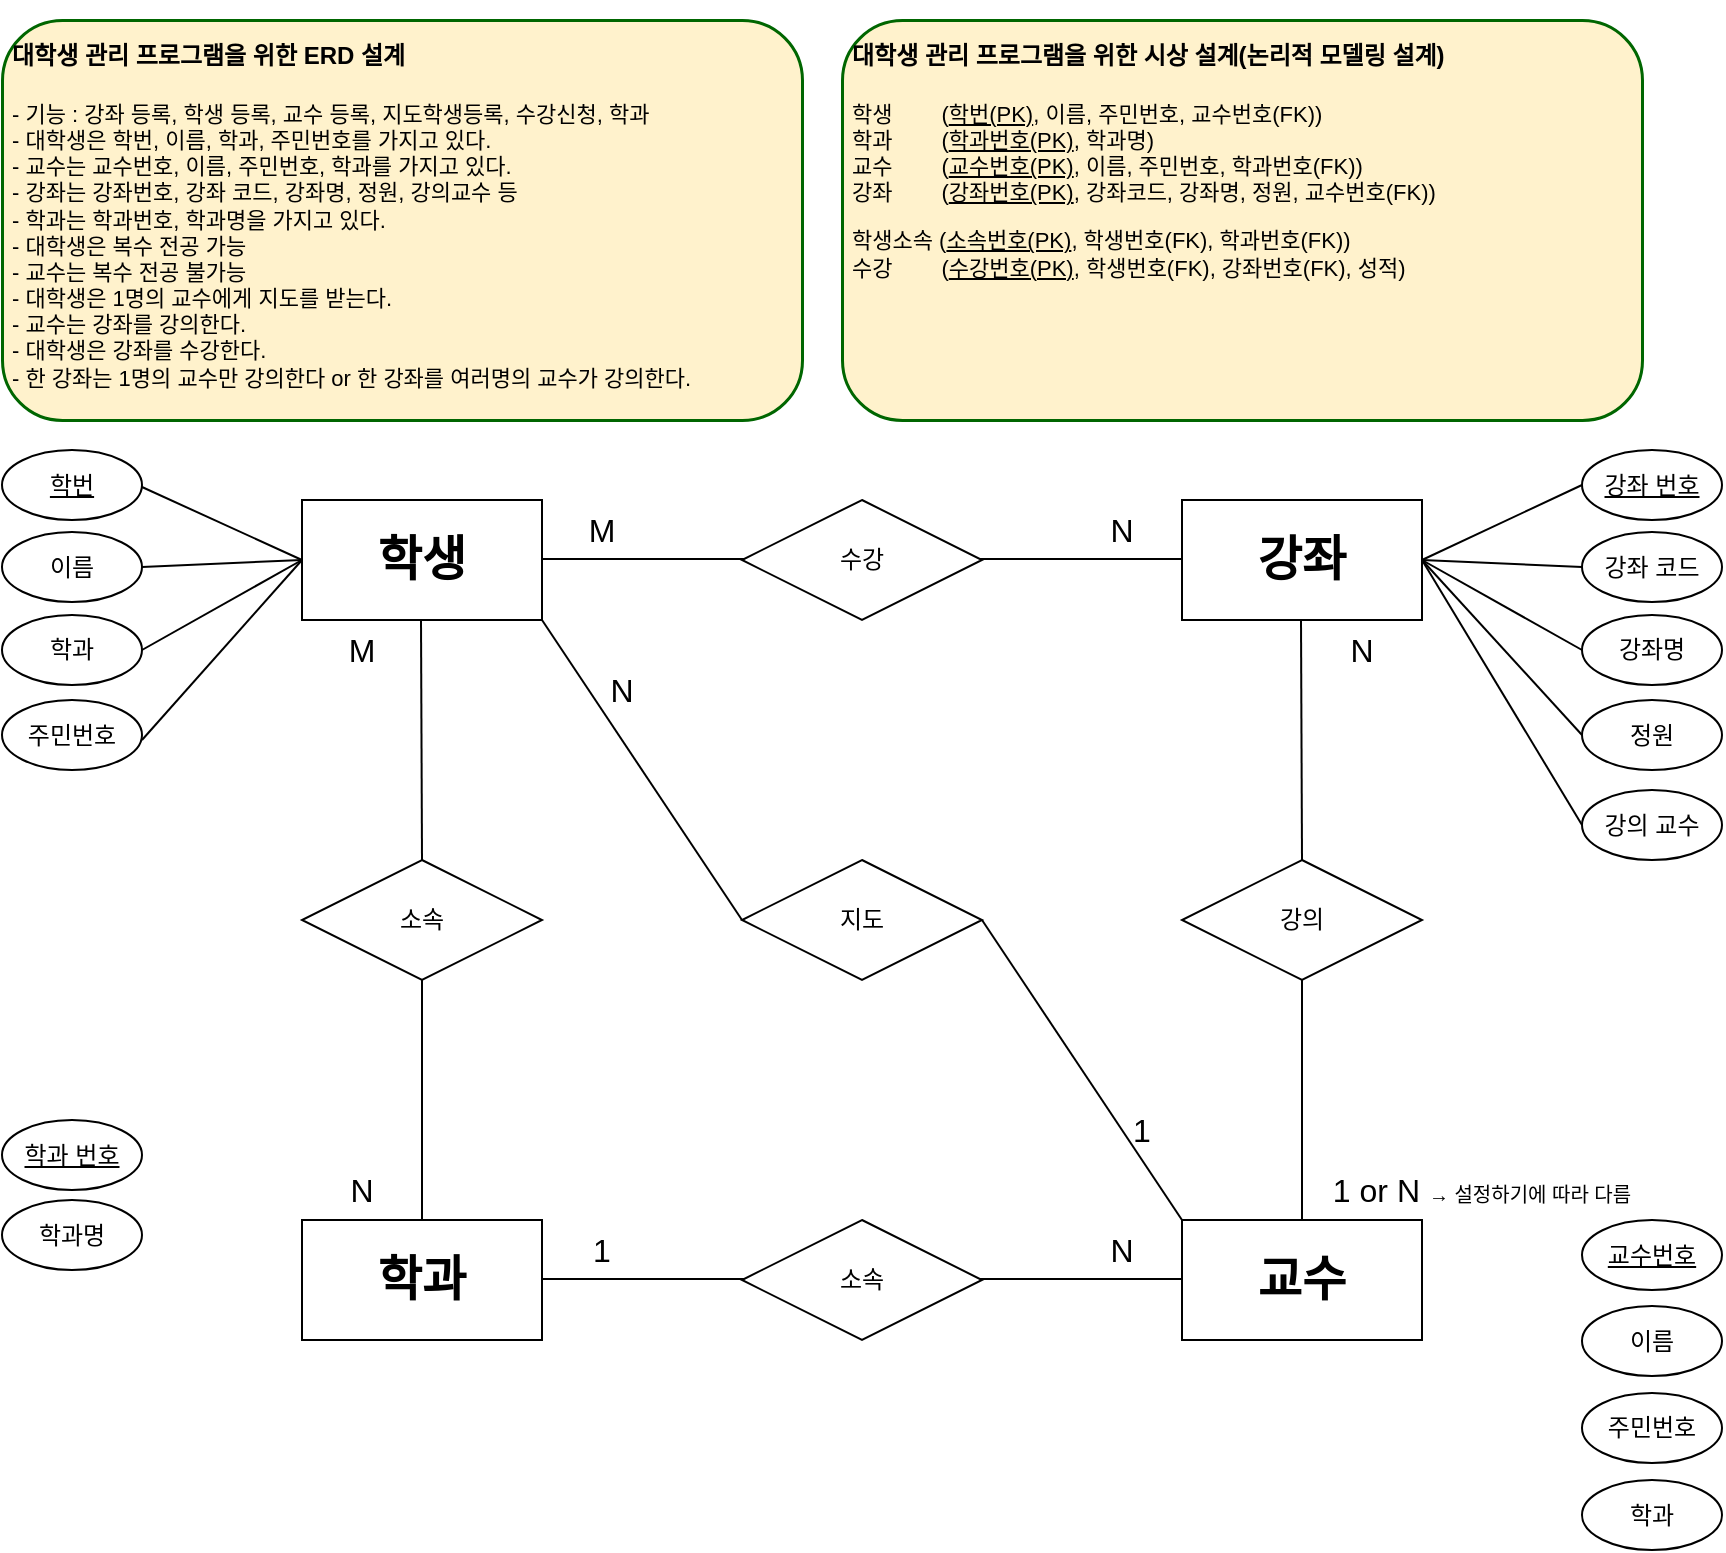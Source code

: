 <mxfile version="20.2.3" type="device"><diagram id="R2lEEEUBdFMjLlhIrx00" name="Page-1"><mxGraphModel dx="1065" dy="2118" grid="1" gridSize="10" guides="1" tooltips="1" connect="1" arrows="1" fold="1" page="1" pageScale="1" pageWidth="850" pageHeight="1100" math="0" shadow="0" extFonts="Permanent Marker^https://fonts.googleapis.com/css?family=Permanent+Marker"><root><mxCell id="0"/><mxCell id="1" parent="0"/><mxCell id="Rz2SAQbx4y7keiVXOERp-1" value="" style="rounded=0;whiteSpace=wrap;html=1;" parent="1" vertex="1"><mxGeometry x="270" y="80" width="120" height="60" as="geometry"/></mxCell><mxCell id="Rz2SAQbx4y7keiVXOERp-2" value="" style="rounded=0;whiteSpace=wrap;html=1;" parent="1" vertex="1"><mxGeometry x="710" y="80" width="120" height="60" as="geometry"/></mxCell><mxCell id="Rz2SAQbx4y7keiVXOERp-3" value="" style="rounded=0;whiteSpace=wrap;html=1;" parent="1" vertex="1"><mxGeometry x="270" y="440" width="120" height="60" as="geometry"/></mxCell><mxCell id="Rz2SAQbx4y7keiVXOERp-4" value="" style="rounded=0;whiteSpace=wrap;html=1;" parent="1" vertex="1"><mxGeometry x="710" y="440" width="120" height="60" as="geometry"/></mxCell><mxCell id="Rz2SAQbx4y7keiVXOERp-10" value="" style="endArrow=none;html=1;rounded=0;exitX=0.5;exitY=0;exitDx=0;exitDy=0;entryX=0.5;entryY=1;entryDx=0;entryDy=0;" parent="1" source="Rz2SAQbx4y7keiVXOERp-3" target="PM5ancaSKL1cNkNBU93r-12" edge="1"><mxGeometry width="50" height="50" relative="1" as="geometry"><mxPoint x="329.5" y="420" as="sourcePoint"/><mxPoint x="329.5" y="330" as="targetPoint"/></mxGeometry></mxCell><mxCell id="Rz2SAQbx4y7keiVXOERp-11" value="" style="endArrow=none;html=1;rounded=0;exitX=0.5;exitY=0;exitDx=0;exitDy=0;" parent="1" source="PM5ancaSKL1cNkNBU93r-12" edge="1"><mxGeometry width="50" height="50" relative="1" as="geometry"><mxPoint x="330" y="250" as="sourcePoint"/><mxPoint x="329.5" y="140" as="targetPoint"/></mxGeometry></mxCell><mxCell id="Rz2SAQbx4y7keiVXOERp-12" value="" style="endArrow=none;html=1;rounded=0;exitX=0.5;exitY=0;exitDx=0;exitDy=0;" parent="1" source="PM5ancaSKL1cNkNBU93r-13" edge="1"><mxGeometry width="50" height="50" relative="1" as="geometry"><mxPoint x="770" y="250" as="sourcePoint"/><mxPoint x="769.5" y="140" as="targetPoint"/></mxGeometry></mxCell><mxCell id="Rz2SAQbx4y7keiVXOERp-13" value="" style="endArrow=none;html=1;rounded=0;exitX=0.5;exitY=0;exitDx=0;exitDy=0;entryX=0.5;entryY=1;entryDx=0;entryDy=0;" parent="1" target="PM5ancaSKL1cNkNBU93r-13" edge="1"><mxGeometry width="50" height="50" relative="1" as="geometry"><mxPoint x="770" y="440" as="sourcePoint"/><mxPoint x="769.5" y="330" as="targetPoint"/></mxGeometry></mxCell><mxCell id="Rz2SAQbx4y7keiVXOERp-14" value="" style="endArrow=none;html=1;rounded=0;exitX=0.5;exitY=0;exitDx=0;exitDy=0;" parent="1" edge="1"><mxGeometry width="50" height="50" relative="1" as="geometry"><mxPoint x="390" y="469.5" as="sourcePoint"/><mxPoint x="510" y="469.5" as="targetPoint"/></mxGeometry></mxCell><mxCell id="Rz2SAQbx4y7keiVXOERp-16" value="" style="endArrow=none;html=1;rounded=0;exitX=0.5;exitY=0;exitDx=0;exitDy=0;" parent="1" edge="1"><mxGeometry width="50" height="50" relative="1" as="geometry"><mxPoint x="590" y="469.5" as="sourcePoint"/><mxPoint x="710" y="469.5" as="targetPoint"/></mxGeometry></mxCell><mxCell id="Rz2SAQbx4y7keiVXOERp-17" value="" style="endArrow=none;html=1;rounded=0;exitX=0.5;exitY=0;exitDx=0;exitDy=0;" parent="1" edge="1"><mxGeometry width="50" height="50" relative="1" as="geometry"><mxPoint x="390" y="109.5" as="sourcePoint"/><mxPoint x="510" y="109.5" as="targetPoint"/></mxGeometry></mxCell><mxCell id="Rz2SAQbx4y7keiVXOERp-18" value="" style="endArrow=none;html=1;rounded=0;exitX=0.5;exitY=0;exitDx=0;exitDy=0;" parent="1" edge="1"><mxGeometry width="50" height="50" relative="1" as="geometry"><mxPoint x="590" y="109.5" as="sourcePoint"/><mxPoint x="710" y="109.5" as="targetPoint"/></mxGeometry></mxCell><mxCell id="Rz2SAQbx4y7keiVXOERp-19" value="" style="endArrow=none;html=1;rounded=0;exitX=0;exitY=0.5;exitDx=0;exitDy=0;entryX=1;entryY=1;entryDx=0;entryDy=0;" parent="1" source="PM5ancaSKL1cNkNBU93r-14" target="Rz2SAQbx4y7keiVXOERp-1" edge="1"><mxGeometry width="50" height="50" relative="1" as="geometry"><mxPoint x="530" y="270" as="sourcePoint"/><mxPoint x="339.5" y="150" as="targetPoint"/></mxGeometry></mxCell><mxCell id="Rz2SAQbx4y7keiVXOERp-20" value="" style="endArrow=none;html=1;rounded=0;exitX=0;exitY=0;exitDx=0;exitDy=0;entryX=1;entryY=0.5;entryDx=0;entryDy=0;" parent="1" target="PM5ancaSKL1cNkNBU93r-14" edge="1"><mxGeometry width="50" height="50" relative="1" as="geometry"><mxPoint x="710" y="440" as="sourcePoint"/><mxPoint x="570" y="310" as="targetPoint"/></mxGeometry></mxCell><mxCell id="Rz2SAQbx4y7keiVXOERp-21" value="&lt;font style=&quot;font-size: 24px;&quot;&gt;&lt;b&gt;학생&lt;/b&gt;&lt;/font&gt;" style="text;html=1;strokeColor=none;fillColor=none;align=center;verticalAlign=middle;whiteSpace=wrap;rounded=0;" parent="1" vertex="1"><mxGeometry x="270" y="80" width="120" height="60" as="geometry"/></mxCell><mxCell id="Rz2SAQbx4y7keiVXOERp-22" value="&lt;font style=&quot;font-size: 24px;&quot;&gt;&lt;b&gt;강좌&lt;/b&gt;&lt;/font&gt;" style="text;html=1;strokeColor=none;fillColor=none;align=center;verticalAlign=middle;whiteSpace=wrap;rounded=0;" parent="1" vertex="1"><mxGeometry x="710" y="80" width="120" height="60" as="geometry"/></mxCell><mxCell id="Rz2SAQbx4y7keiVXOERp-23" value="&lt;font style=&quot;font-size: 24px;&quot;&gt;&lt;b&gt;교수&lt;/b&gt;&lt;/font&gt;" style="text;html=1;strokeColor=none;fillColor=none;align=center;verticalAlign=middle;whiteSpace=wrap;rounded=0;" parent="1" vertex="1"><mxGeometry x="710" y="440" width="120" height="60" as="geometry"/></mxCell><mxCell id="Rz2SAQbx4y7keiVXOERp-24" value="&lt;span style=&quot;font-size: 24px;&quot;&gt;&lt;b&gt;학과&lt;/b&gt;&lt;/span&gt;" style="text;html=1;strokeColor=none;fillColor=none;align=center;verticalAlign=middle;whiteSpace=wrap;rounded=0;" parent="1" vertex="1"><mxGeometry x="270" y="440" width="120" height="60" as="geometry"/></mxCell><mxCell id="Rz2SAQbx4y7keiVXOERp-30" value="M" style="text;html=1;strokeColor=none;fillColor=none;align=center;verticalAlign=middle;whiteSpace=wrap;rounded=0;fontSize=16;" parent="1" vertex="1"><mxGeometry x="270" y="140" width="60" height="30" as="geometry"/></mxCell><mxCell id="Rz2SAQbx4y7keiVXOERp-32" value="M" style="text;html=1;strokeColor=none;fillColor=none;align=center;verticalAlign=middle;whiteSpace=wrap;rounded=0;fontSize=16;" parent="1" vertex="1"><mxGeometry x="390" y="80" width="60" height="30" as="geometry"/></mxCell><mxCell id="Rz2SAQbx4y7keiVXOERp-33" value="N" style="text;html=1;strokeColor=none;fillColor=none;align=center;verticalAlign=middle;whiteSpace=wrap;rounded=0;fontSize=16;" parent="1" vertex="1"><mxGeometry x="650" y="80" width="60" height="30" as="geometry"/></mxCell><mxCell id="Rz2SAQbx4y7keiVXOERp-34" value="N" style="text;html=1;strokeColor=none;fillColor=none;align=center;verticalAlign=middle;whiteSpace=wrap;rounded=0;fontSize=16;" parent="1" vertex="1"><mxGeometry x="770" y="140" width="60" height="30" as="geometry"/></mxCell><mxCell id="Rz2SAQbx4y7keiVXOERp-35" value="1 or N &lt;font style=&quot;font-size: 10px;&quot;&gt;→ 설정하기에 따라 다름&lt;/font&gt;" style="text;html=1;strokeColor=none;fillColor=none;align=center;verticalAlign=middle;whiteSpace=wrap;rounded=0;fontSize=16;" parent="1" vertex="1"><mxGeometry x="770" y="410" width="180" height="30" as="geometry"/></mxCell><mxCell id="Rz2SAQbx4y7keiVXOERp-36" value="N" style="text;html=1;strokeColor=none;fillColor=none;align=center;verticalAlign=middle;whiteSpace=wrap;rounded=0;fontSize=16;" parent="1" vertex="1"><mxGeometry x="650" y="440" width="60" height="30" as="geometry"/></mxCell><mxCell id="Rz2SAQbx4y7keiVXOERp-37" value="1" style="text;html=1;strokeColor=none;fillColor=none;align=center;verticalAlign=middle;whiteSpace=wrap;rounded=0;fontSize=16;" parent="1" vertex="1"><mxGeometry x="390" y="440" width="60" height="30" as="geometry"/></mxCell><mxCell id="Rz2SAQbx4y7keiVXOERp-38" value="N" style="text;html=1;strokeColor=none;fillColor=none;align=center;verticalAlign=middle;whiteSpace=wrap;rounded=0;fontSize=16;" parent="1" vertex="1"><mxGeometry x="270" y="410" width="60" height="30" as="geometry"/></mxCell><mxCell id="Rz2SAQbx4y7keiVXOERp-39" value="N" style="text;html=1;strokeColor=none;fillColor=none;align=center;verticalAlign=middle;whiteSpace=wrap;rounded=0;fontSize=16;" parent="1" vertex="1"><mxGeometry x="400" y="160" width="60" height="30" as="geometry"/></mxCell><mxCell id="Rz2SAQbx4y7keiVXOERp-40" value="1" style="text;html=1;strokeColor=none;fillColor=none;align=center;verticalAlign=middle;whiteSpace=wrap;rounded=0;fontSize=16;" parent="1" vertex="1"><mxGeometry x="660" y="380" width="60" height="30" as="geometry"/></mxCell><mxCell id="Rz2SAQbx4y7keiVXOERp-41" value="&lt;h1&gt;&lt;font style=&quot;font-size: 12px;&quot; color=&quot;#000000&quot;&gt;대학생 관리 프로그램을 위한 ERD 설계&lt;/font&gt;&lt;/h1&gt;&lt;div style=&quot;font-size: 9px;&quot;&gt;&lt;font style=&quot;font-size: 11px;&quot; color=&quot;#000000&quot;&gt;- 기능 : 강좌 등록, 학생 등록, 교수 등록, 지도학생등록, 수강신청, 학과&lt;/font&gt;&lt;/div&gt;&lt;div style=&quot;font-size: 9px;&quot;&gt;&lt;font style=&quot;font-size: 11px;&quot; color=&quot;#000000&quot;&gt;- 대학생은 학번, 이름, 학과, 주민번호를 가지고 있다.&lt;/font&gt;&lt;/div&gt;&lt;div style=&quot;&quot;&gt;&lt;font style=&quot;font-size: 11px;&quot; color=&quot;#000000&quot;&gt;- 교수는 교수번호, 이름, 주민번호, 학과를 가지고 있다.&lt;/font&gt;&lt;/div&gt;&lt;div style=&quot;&quot;&gt;&lt;font style=&quot;font-size: 11px;&quot; color=&quot;#000000&quot;&gt;- 강좌는 강좌번호, 강좌 코드, 강좌명, 정원, 강의교수 등&lt;/font&gt;&lt;/div&gt;&lt;div style=&quot;&quot;&gt;&lt;font style=&quot;font-size: 11px;&quot; color=&quot;#000000&quot;&gt;- 학과는 학과번호, 학과명을 가지고 있다.&lt;/font&gt;&lt;/div&gt;&lt;div style=&quot;&quot;&gt;&lt;font style=&quot;font-size: 11px;&quot; color=&quot;#000000&quot;&gt;- 대학생은 복수 전공 가능&lt;/font&gt;&lt;/div&gt;&lt;div style=&quot;&quot;&gt;&lt;font style=&quot;font-size: 11px;&quot; color=&quot;#000000&quot;&gt;- 교수는 복수 전공 불가능&lt;/font&gt;&lt;/div&gt;&lt;div style=&quot;&quot;&gt;&lt;font style=&quot;font-size: 11px;&quot; color=&quot;#000000&quot;&gt;- 대학생은 1명의 교수에게 지도를 받는다.&lt;/font&gt;&lt;/div&gt;&lt;div style=&quot;&quot;&gt;&lt;font style=&quot;font-size: 11px;&quot; color=&quot;#000000&quot;&gt;- 교수는 강좌를 강의한다.&lt;/font&gt;&lt;/div&gt;&lt;div style=&quot;&quot;&gt;&lt;font style=&quot;font-size: 11px;&quot; color=&quot;#000000&quot;&gt;- 대학생은 강좌를 수강한다.&lt;/font&gt;&lt;/div&gt;&lt;div style=&quot;&quot;&gt;&lt;font style=&quot;font-size: 11px;&quot; color=&quot;#000000&quot;&gt;- 한 강좌는 1명의 교수만 강의한다 or 한 강좌를 여러명의 교수가 강의한다.&amp;nbsp;&lt;/font&gt;&lt;/div&gt;" style="text;html=1;strokeColor=#006600;fillColor=#fff2cc;spacing=5;spacingTop=-20;whiteSpace=wrap;overflow=hidden;rounded=1;fontSize=10;strokeWidth=1.5;perimeterSpacing=0;shadow=0;sketch=0;glass=0;" parent="1" vertex="1"><mxGeometry x="120" y="-160" width="400" height="200" as="geometry"/></mxCell><mxCell id="PM5ancaSKL1cNkNBU93r-2" value="학번" style="ellipse;whiteSpace=wrap;html=1;align=center;fontStyle=4;" parent="1" vertex="1"><mxGeometry x="120" y="55" width="70" height="35" as="geometry"/></mxCell><mxCell id="PM5ancaSKL1cNkNBU93r-3" value="이름" style="ellipse;whiteSpace=wrap;html=1;align=center;fontStyle=0;" parent="1" vertex="1"><mxGeometry x="120" y="96" width="70" height="35" as="geometry"/></mxCell><mxCell id="PM5ancaSKL1cNkNBU93r-4" value="학과" style="ellipse;whiteSpace=wrap;html=1;align=center;fontStyle=0;" parent="1" vertex="1"><mxGeometry x="120" y="137.5" width="70" height="35" as="geometry"/></mxCell><mxCell id="PM5ancaSKL1cNkNBU93r-5" value="주민번호" style="ellipse;whiteSpace=wrap;html=1;align=center;fontStyle=0;" parent="1" vertex="1"><mxGeometry x="120" y="180" width="70" height="35" as="geometry"/></mxCell><mxCell id="PM5ancaSKL1cNkNBU93r-6" value="" style="endArrow=none;html=1;rounded=0;entryX=0;entryY=0.5;entryDx=0;entryDy=0;" parent="1" target="Rz2SAQbx4y7keiVXOERp-21" edge="1"><mxGeometry width="50" height="50" relative="1" as="geometry"><mxPoint x="190" y="200" as="sourcePoint"/><mxPoint x="240" y="150" as="targetPoint"/></mxGeometry></mxCell><mxCell id="PM5ancaSKL1cNkNBU93r-7" value="" style="endArrow=none;html=1;rounded=0;entryX=0;entryY=0.5;entryDx=0;entryDy=0;" parent="1" target="Rz2SAQbx4y7keiVXOERp-21" edge="1"><mxGeometry width="50" height="50" relative="1" as="geometry"><mxPoint x="190" y="155.0" as="sourcePoint"/><mxPoint x="270" y="65.0" as="targetPoint"/></mxGeometry></mxCell><mxCell id="PM5ancaSKL1cNkNBU93r-8" value="" style="endArrow=none;html=1;rounded=0;entryX=0;entryY=0.5;entryDx=0;entryDy=0;exitX=1;exitY=0.5;exitDx=0;exitDy=0;" parent="1" source="PM5ancaSKL1cNkNBU93r-3" target="Rz2SAQbx4y7keiVXOERp-21" edge="1"><mxGeometry width="50" height="50" relative="1" as="geometry"><mxPoint x="180" y="125.0" as="sourcePoint"/><mxPoint x="260" y="80.0" as="targetPoint"/></mxGeometry></mxCell><mxCell id="PM5ancaSKL1cNkNBU93r-9" value="" style="endArrow=none;html=1;rounded=0;entryX=0;entryY=0.5;entryDx=0;entryDy=0;exitX=1;exitY=0.5;exitDx=0;exitDy=0;" parent="1" target="Rz2SAQbx4y7keiVXOERp-21" edge="1"><mxGeometry width="50" height="50" relative="1" as="geometry"><mxPoint x="190.0" y="73.5" as="sourcePoint"/><mxPoint x="270" y="70.0" as="targetPoint"/></mxGeometry></mxCell><mxCell id="PM5ancaSKL1cNkNBU93r-10" value="수강" style="shape=rhombus;perimeter=rhombusPerimeter;whiteSpace=wrap;html=1;align=center;" parent="1" vertex="1"><mxGeometry x="490" y="80" width="120" height="60" as="geometry"/></mxCell><mxCell id="PM5ancaSKL1cNkNBU93r-11" value="소속" style="shape=rhombus;perimeter=rhombusPerimeter;whiteSpace=wrap;html=1;align=center;" parent="1" vertex="1"><mxGeometry x="490" y="440" width="120" height="60" as="geometry"/></mxCell><mxCell id="PM5ancaSKL1cNkNBU93r-12" value="소속" style="shape=rhombus;perimeter=rhombusPerimeter;whiteSpace=wrap;html=1;align=center;" parent="1" vertex="1"><mxGeometry x="270" y="260" width="120" height="60" as="geometry"/></mxCell><mxCell id="PM5ancaSKL1cNkNBU93r-13" value="강의" style="shape=rhombus;perimeter=rhombusPerimeter;whiteSpace=wrap;html=1;align=center;" parent="1" vertex="1"><mxGeometry x="710" y="260" width="120" height="60" as="geometry"/></mxCell><mxCell id="PM5ancaSKL1cNkNBU93r-14" value="지도" style="shape=rhombus;perimeter=rhombusPerimeter;whiteSpace=wrap;html=1;align=center;" parent="1" vertex="1"><mxGeometry x="490" y="260" width="120" height="60" as="geometry"/></mxCell><mxCell id="PM5ancaSKL1cNkNBU93r-15" value="강좌 번호" style="ellipse;whiteSpace=wrap;html=1;align=center;fontStyle=4;" parent="1" vertex="1"><mxGeometry x="910" y="55" width="70" height="35" as="geometry"/></mxCell><mxCell id="PM5ancaSKL1cNkNBU93r-16" value="강좌 코드" style="ellipse;whiteSpace=wrap;html=1;align=center;fontStyle=0;" parent="1" vertex="1"><mxGeometry x="910" y="96" width="70" height="35" as="geometry"/></mxCell><mxCell id="PM5ancaSKL1cNkNBU93r-17" value="강좌명" style="ellipse;whiteSpace=wrap;html=1;align=center;fontStyle=0;" parent="1" vertex="1"><mxGeometry x="910" y="137.5" width="70" height="35" as="geometry"/></mxCell><mxCell id="PM5ancaSKL1cNkNBU93r-18" value="강의 교수" style="ellipse;whiteSpace=wrap;html=1;align=center;fontStyle=0;" parent="1" vertex="1"><mxGeometry x="910" y="225" width="70" height="35" as="geometry"/></mxCell><mxCell id="PM5ancaSKL1cNkNBU93r-19" value="정원" style="ellipse;whiteSpace=wrap;html=1;align=center;fontStyle=0;" parent="1" vertex="1"><mxGeometry x="910" y="180" width="70" height="35" as="geometry"/></mxCell><mxCell id="aNxDiV9hmTw-eoxKUmKn-1" value="교수번호" style="ellipse;whiteSpace=wrap;html=1;align=center;fontStyle=4;" parent="1" vertex="1"><mxGeometry x="910" y="440" width="70" height="35" as="geometry"/></mxCell><mxCell id="aNxDiV9hmTw-eoxKUmKn-2" value="학과 번호" style="ellipse;whiteSpace=wrap;html=1;align=center;fontStyle=4;" parent="1" vertex="1"><mxGeometry x="120" y="390" width="70" height="35" as="geometry"/></mxCell><mxCell id="aNxDiV9hmTw-eoxKUmKn-3" value="&lt;h1&gt;&lt;font style=&quot;font-size: 12px;&quot; color=&quot;#000000&quot;&gt;대학생 관리 프로그램을 위한 시상 설계(논리적 모델링 설계)&lt;/font&gt;&lt;/h1&gt;&lt;div style=&quot;font-size: 9px;&quot;&gt;&lt;font style=&quot;font-size: 11px;&quot; color=&quot;#000000&quot;&gt;학생&amp;nbsp; &amp;nbsp; &amp;nbsp; &amp;nbsp; (&lt;u&gt;학번(PK)&lt;/u&gt;, 이름, 주민번호, 교수번호(FK))&lt;/font&gt;&lt;/div&gt;&lt;div style=&quot;font-size: 9px;&quot;&gt;&lt;span style=&quot;color: rgb(0, 0, 0); font-size: 11px;&quot;&gt;학과&amp;nbsp; &amp;nbsp; &amp;nbsp; &amp;nbsp; (&lt;/span&gt;&lt;u style=&quot;color: rgb(0, 0, 0); font-size: 11px;&quot;&gt;학과번호(PK)&lt;/u&gt;&lt;span style=&quot;color: rgb(0, 0, 0); font-size: 11px;&quot;&gt;, 학과명)&lt;/span&gt;&lt;font style=&quot;font-size: 11px;&quot; color=&quot;#000000&quot;&gt;&lt;br&gt;&lt;/font&gt;&lt;/div&gt;&lt;div style=&quot;font-size: 9px;&quot;&gt;&lt;font style=&quot;font-size: 11px;&quot; color=&quot;#000000&quot;&gt;교수&amp;nbsp; &amp;nbsp; &amp;nbsp; &amp;nbsp; (&lt;u&gt;교수번호(PK)&lt;/u&gt;, 이름, 주민번호, 학과번호(FK))&lt;/font&gt;&lt;/div&gt;&lt;div style=&quot;font-size: 9px;&quot;&gt;&lt;font style=&quot;font-size: 11px;&quot; color=&quot;#000000&quot;&gt;강좌&amp;nbsp; &amp;nbsp; &amp;nbsp; &amp;nbsp; (&lt;u&gt;강좌번호(PK)&lt;/u&gt;, 강좌코드, 강좌명, 정원, 교수번호(FK))&lt;/font&gt;&lt;/div&gt;&lt;div style=&quot;font-size: 9px;&quot;&gt;&lt;br&gt;&lt;/div&gt;&lt;div style=&quot;font-size: 9px;&quot;&gt;&lt;font style=&quot;font-size: 11px;&quot; color=&quot;#000000&quot;&gt;학생소속 (&lt;u&gt;소속번호(PK)&lt;/u&gt;, 학생번호(FK), 학과번호(FK))&lt;/font&gt;&lt;/div&gt;&lt;div style=&quot;font-size: 9px;&quot;&gt;&lt;font style=&quot;font-size: 11px;&quot; color=&quot;#000000&quot;&gt;수강&amp;nbsp; &amp;nbsp; &amp;nbsp; &amp;nbsp; (&lt;u&gt;수강번호(PK)&lt;/u&gt;, 학생번호(FK), 강좌번호(FK), 성적)&lt;/font&gt;&lt;/div&gt;&lt;div style=&quot;font-size: 9px;&quot;&gt;&lt;br&gt;&lt;/div&gt;" style="text;html=1;strokeColor=#006600;fillColor=#fff2cc;spacing=5;spacingTop=-20;whiteSpace=wrap;overflow=hidden;rounded=1;fontSize=10;strokeWidth=1.5;perimeterSpacing=0;shadow=0;sketch=0;glass=0;" parent="1" vertex="1"><mxGeometry x="540" y="-160" width="400" height="200" as="geometry"/></mxCell><mxCell id="aNxDiV9hmTw-eoxKUmKn-4" value="학과명" style="ellipse;whiteSpace=wrap;html=1;align=center;fontStyle=0;" parent="1" vertex="1"><mxGeometry x="120" y="430" width="70" height="35" as="geometry"/></mxCell><mxCell id="aNxDiV9hmTw-eoxKUmKn-6" value="이름" style="ellipse;whiteSpace=wrap;html=1;align=center;fontStyle=0;" parent="1" vertex="1"><mxGeometry x="910" y="483" width="70" height="35" as="geometry"/></mxCell><mxCell id="aNxDiV9hmTw-eoxKUmKn-7" value="주민번호" style="ellipse;whiteSpace=wrap;html=1;align=center;fontStyle=0;" parent="1" vertex="1"><mxGeometry x="910" y="526.5" width="70" height="35" as="geometry"/></mxCell><mxCell id="aNxDiV9hmTw-eoxKUmKn-8" value="학과" style="ellipse;whiteSpace=wrap;html=1;align=center;fontStyle=0;" parent="1" vertex="1"><mxGeometry x="910" y="570" width="70" height="35" as="geometry"/></mxCell><mxCell id="Gc6iHjUP3KPoBjNwlTt2-2" value="" style="endArrow=none;html=1;rounded=0;fontSize=11;exitX=1;exitY=0.5;exitDx=0;exitDy=0;entryX=0;entryY=0.5;entryDx=0;entryDy=0;" edge="1" parent="1" source="Rz2SAQbx4y7keiVXOERp-22" target="PM5ancaSKL1cNkNBU93r-15"><mxGeometry width="50" height="50" relative="1" as="geometry"><mxPoint x="850" y="120" as="sourcePoint"/><mxPoint x="900" y="70" as="targetPoint"/></mxGeometry></mxCell><mxCell id="Gc6iHjUP3KPoBjNwlTt2-3" value="" style="endArrow=none;html=1;rounded=0;fontSize=11;exitX=1;exitY=0.5;exitDx=0;exitDy=0;entryX=0;entryY=0.5;entryDx=0;entryDy=0;" edge="1" parent="1" source="Rz2SAQbx4y7keiVXOERp-22" target="PM5ancaSKL1cNkNBU93r-16"><mxGeometry width="50" height="50" relative="1" as="geometry"><mxPoint x="840" y="127.5" as="sourcePoint"/><mxPoint x="920.0" y="90" as="targetPoint"/></mxGeometry></mxCell><mxCell id="Gc6iHjUP3KPoBjNwlTt2-4" value="" style="endArrow=none;html=1;rounded=0;fontSize=11;exitX=1;exitY=0.5;exitDx=0;exitDy=0;entryX=0;entryY=0.5;entryDx=0;entryDy=0;" edge="1" parent="1" source="Rz2SAQbx4y7keiVXOERp-22" target="PM5ancaSKL1cNkNBU93r-17"><mxGeometry width="50" height="50" relative="1" as="geometry"><mxPoint x="830" y="127.5" as="sourcePoint"/><mxPoint x="910.0" y="131" as="targetPoint"/></mxGeometry></mxCell><mxCell id="Gc6iHjUP3KPoBjNwlTt2-5" value="" style="endArrow=none;html=1;rounded=0;fontSize=11;exitX=1;exitY=0.5;exitDx=0;exitDy=0;entryX=0;entryY=0.5;entryDx=0;entryDy=0;" edge="1" parent="1" source="Rz2SAQbx4y7keiVXOERp-22" target="PM5ancaSKL1cNkNBU93r-19"><mxGeometry width="50" height="50" relative="1" as="geometry"><mxPoint x="840" y="135" as="sourcePoint"/><mxPoint x="920.0" y="180" as="targetPoint"/></mxGeometry></mxCell><mxCell id="Gc6iHjUP3KPoBjNwlTt2-6" value="" style="endArrow=none;html=1;rounded=0;fontSize=11;exitX=1;exitY=0.5;exitDx=0;exitDy=0;entryX=0;entryY=0.5;entryDx=0;entryDy=0;" edge="1" parent="1" source="Rz2SAQbx4y7keiVXOERp-22" target="PM5ancaSKL1cNkNBU93r-18"><mxGeometry width="50" height="50" relative="1" as="geometry"><mxPoint x="840" y="140" as="sourcePoint"/><mxPoint x="920.0" y="227.5" as="targetPoint"/></mxGeometry></mxCell></root></mxGraphModel></diagram></mxfile>
